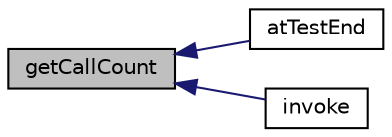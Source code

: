 digraph "getCallCount"
{
  edge [fontname="Helvetica",fontsize="10",labelfontname="Helvetica",labelfontsize="10"];
  node [fontname="Helvetica",fontsize="10",shape=record];
  rankdir="LR";
  Node1 [label="getCallCount",height=0.2,width=0.4,color="black", fillcolor="grey75", style="filled" fontcolor="black"];
  Node1 -> Node2 [dir="back",color="midnightblue",fontsize="10",style="solid",fontname="Helvetica"];
  Node2 [label="atTestEnd",height=0.2,width=0.4,color="black", fillcolor="white", style="filled",URL="$class_simple_mock.html#a83df3ef7259544019b7924007ab030d8"];
  Node1 -> Node3 [dir="back",color="midnightblue",fontsize="10",style="solid",fontname="Helvetica"];
  Node3 [label="invoke",height=0.2,width=0.4,color="black", fillcolor="white", style="filled",URL="$class_simple_mock.html#a4b2b47867bf26a5429ec72f786aa9661"];
}
